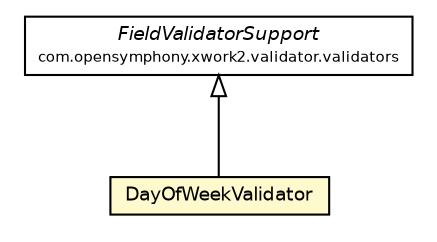 #!/usr/local/bin/dot
#
# Class diagram 
# Generated by UmlGraph version 4.6 (http://www.spinellis.gr/sw/umlgraph)
#

digraph G {
	edge [fontname="Helvetica",fontsize=10,labelfontname="Helvetica",labelfontsize=10];
	node [fontname="Helvetica",fontsize=10,shape=plaintext];
	// net.chrissearle.flickrvote.web.validators.DayOfWeekValidator
	c11484 [label=<<table border="0" cellborder="1" cellspacing="0" cellpadding="2" port="p" bgcolor="lemonChiffon" href="./DayOfWeekValidator.html">
		<tr><td><table border="0" cellspacing="0" cellpadding="1">
			<tr><td> DayOfWeekValidator </td></tr>
		</table></td></tr>
		</table>>, fontname="Helvetica", fontcolor="black", fontsize=9.0];
	//net.chrissearle.flickrvote.web.validators.DayOfWeekValidator extends com.opensymphony.xwork2.validator.validators.FieldValidatorSupport
	c11493:p -> c11484:p [dir=back,arrowtail=empty];
	// com.opensymphony.xwork2.validator.validators.FieldValidatorSupport
	c11493 [label=<<table border="0" cellborder="1" cellspacing="0" cellpadding="2" port="p">
		<tr><td><table border="0" cellspacing="0" cellpadding="1">
			<tr><td><font face="Helvetica-Oblique"> FieldValidatorSupport </font></td></tr>
			<tr><td><font point-size="7.0"> com.opensymphony.xwork2.validator.validators </font></td></tr>
		</table></td></tr>
		</table>>, fontname="Helvetica", fontcolor="black", fontsize=9.0];
}

